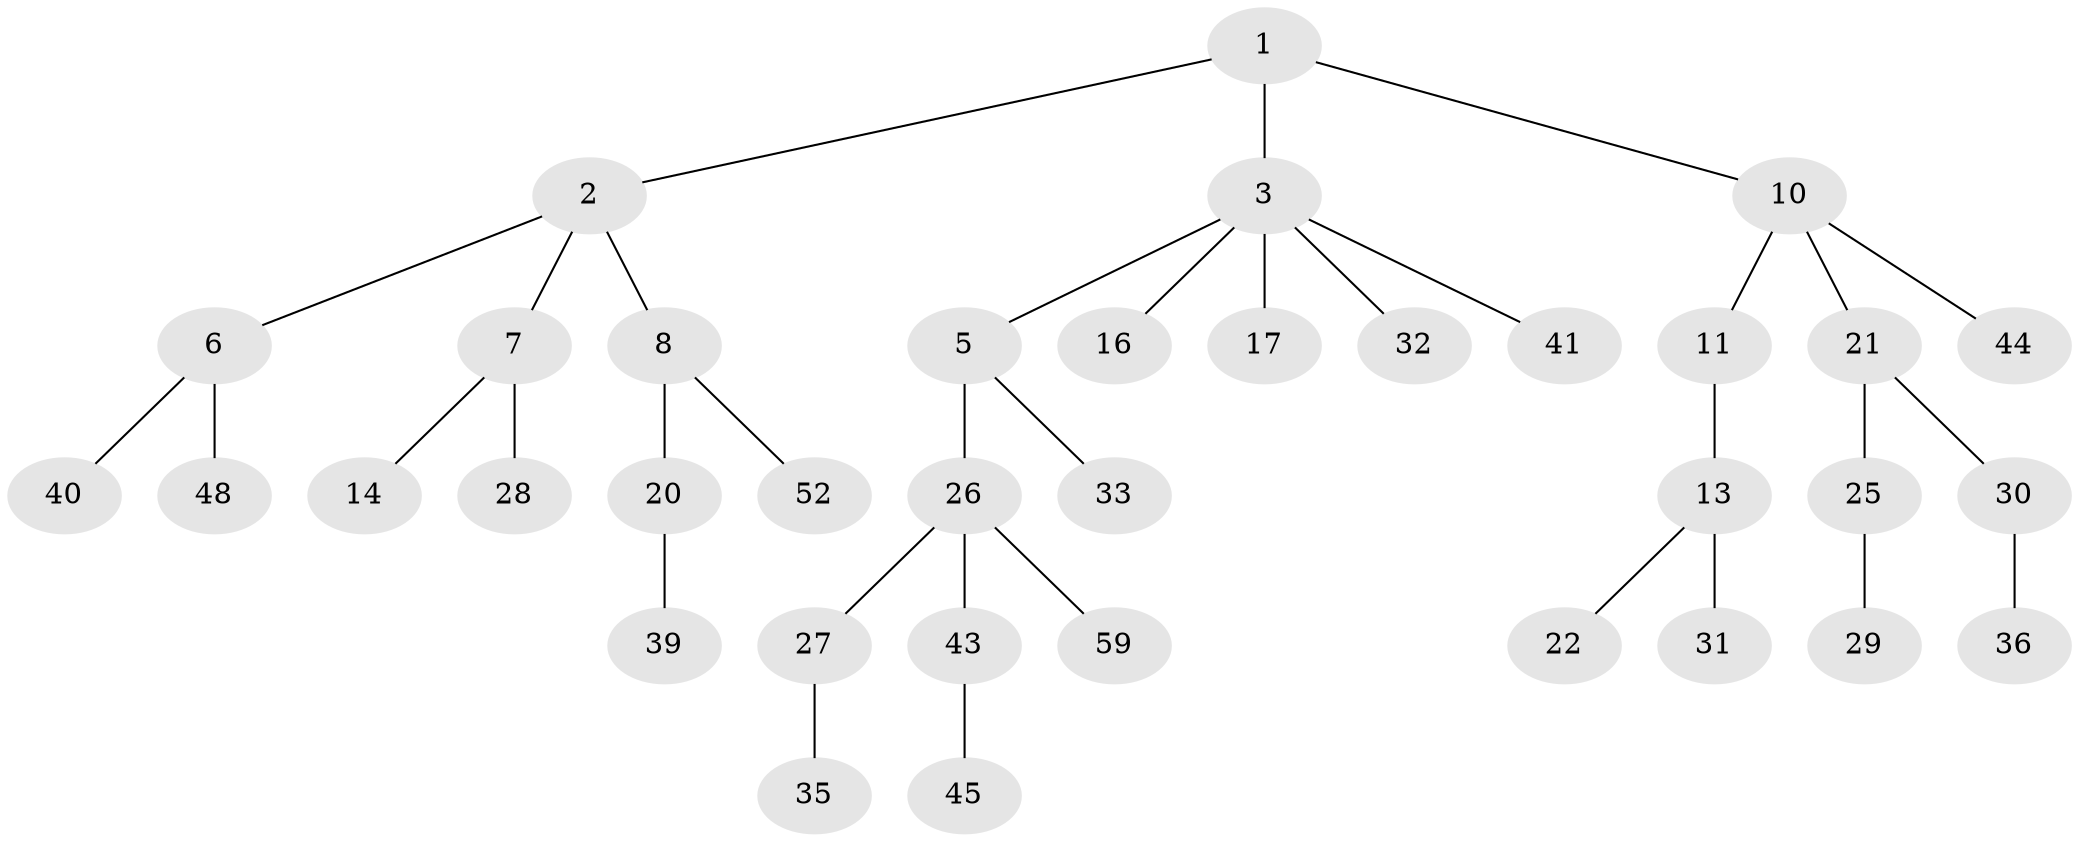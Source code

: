 // original degree distribution, {4: 0.1016949152542373, 3: 0.1864406779661017, 5: 0.01694915254237288, 2: 0.22033898305084745, 1: 0.4745762711864407}
// Generated by graph-tools (version 1.1) at 2025/42/03/06/25 10:42:05]
// undirected, 36 vertices, 35 edges
graph export_dot {
graph [start="1"]
  node [color=gray90,style=filled];
  1 [super="+50"];
  2 [super="+4"];
  3 [super="+9"];
  5 [super="+12"];
  6 [super="+23"];
  7 [super="+18"];
  8 [super="+47"];
  10 [super="+15"];
  11;
  13 [super="+55"];
  14 [super="+19"];
  16;
  17 [super="+51"];
  20 [super="+42"];
  21 [super="+24"];
  22;
  25 [super="+37"];
  26 [super="+38"];
  27 [super="+54"];
  28;
  29;
  30 [super="+34"];
  31;
  32;
  33;
  35;
  36;
  39 [super="+56"];
  40;
  41 [super="+49"];
  43 [super="+46"];
  44 [super="+58"];
  45;
  48 [super="+57"];
  52 [super="+53"];
  59;
  1 -- 2;
  1 -- 3;
  1 -- 10;
  2 -- 6;
  2 -- 8;
  2 -- 7;
  3 -- 5;
  3 -- 17;
  3 -- 41;
  3 -- 16;
  3 -- 32;
  5 -- 26;
  5 -- 33;
  6 -- 48;
  6 -- 40;
  7 -- 14;
  7 -- 28;
  8 -- 20;
  8 -- 52;
  10 -- 11;
  10 -- 21;
  10 -- 44;
  11 -- 13;
  13 -- 22;
  13 -- 31;
  20 -- 39;
  21 -- 30;
  21 -- 25;
  25 -- 29;
  26 -- 27;
  26 -- 59;
  26 -- 43;
  27 -- 35;
  30 -- 36;
  43 -- 45;
}
